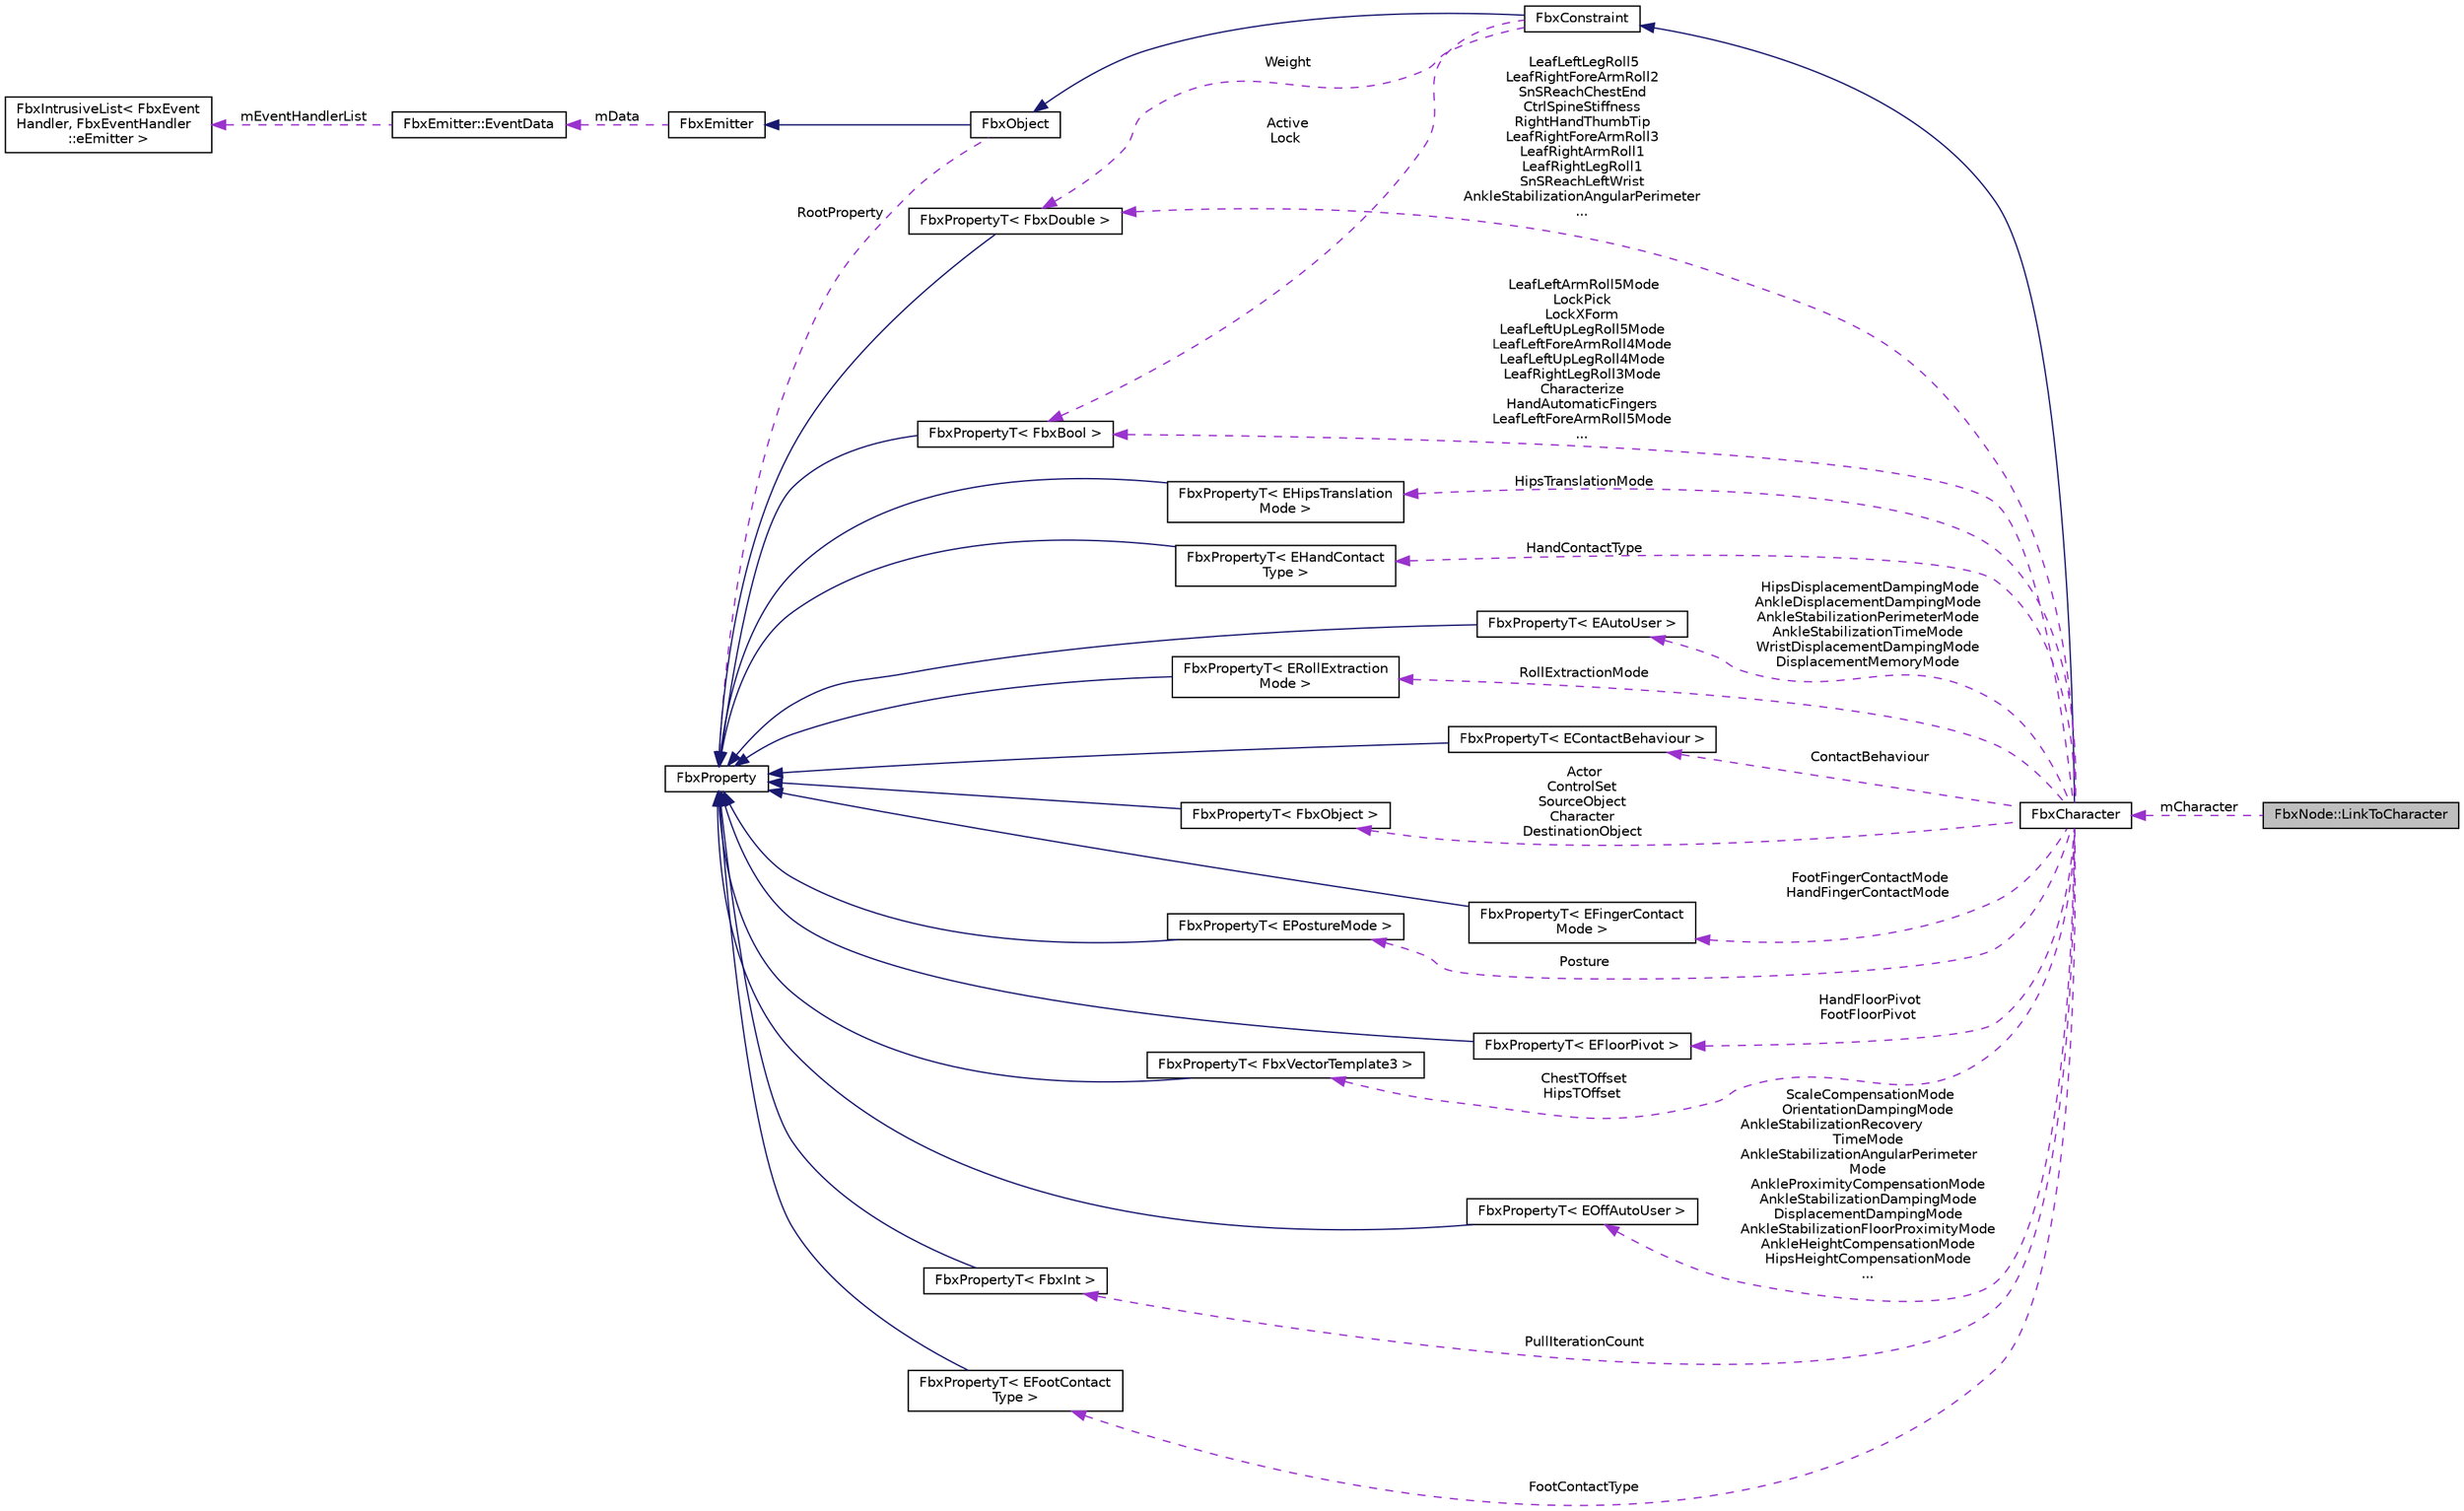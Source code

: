 digraph "FbxNode::LinkToCharacter"
{
  edge [fontname="Helvetica",fontsize="10",labelfontname="Helvetica",labelfontsize="10"];
  node [fontname="Helvetica",fontsize="10",shape=record];
  rankdir="LR";
  Node1 [label="FbxNode::LinkToCharacter",height=0.2,width=0.4,color="black", fillcolor="grey75", style="filled", fontcolor="black"];
  Node2 -> Node1 [dir="back",color="darkorchid3",fontsize="10",style="dashed",label=" mCharacter" ,fontname="Helvetica"];
  Node2 [label="FbxCharacter",height=0.2,width=0.4,color="black", fillcolor="white", style="filled",URL="$class_fbx_character.html"];
  Node3 -> Node2 [dir="back",color="midnightblue",fontsize="10",style="solid",fontname="Helvetica"];
  Node3 [label="FbxConstraint",height=0.2,width=0.4,color="black", fillcolor="white", style="filled",URL="$class_fbx_constraint.html"];
  Node4 -> Node3 [dir="back",color="midnightblue",fontsize="10",style="solid",fontname="Helvetica"];
  Node4 [label="FbxObject",height=0.2,width=0.4,color="black", fillcolor="white", style="filled",URL="$class_fbx_object.html"];
  Node5 -> Node4 [dir="back",color="midnightblue",fontsize="10",style="solid",fontname="Helvetica"];
  Node5 [label="FbxEmitter",height=0.2,width=0.4,color="black", fillcolor="white", style="filled",URL="$class_fbx_emitter.html"];
  Node6 -> Node5 [dir="back",color="darkorchid3",fontsize="10",style="dashed",label=" mData" ,fontname="Helvetica"];
  Node6 [label="FbxEmitter::EventData",height=0.2,width=0.4,color="black", fillcolor="white", style="filled",URL="$struct_fbx_emitter_1_1_event_data.html"];
  Node7 -> Node6 [dir="back",color="darkorchid3",fontsize="10",style="dashed",label=" mEventHandlerList" ,fontname="Helvetica"];
  Node7 [label="FbxIntrusiveList\< FbxEvent\lHandler, FbxEventHandler\l::eEmitter \>",height=0.2,width=0.4,color="black", fillcolor="white", style="filled",URL="$class_fbx_intrusive_list.html"];
  Node8 -> Node4 [dir="back",color="darkorchid3",fontsize="10",style="dashed",label=" RootProperty" ,fontname="Helvetica"];
  Node8 [label="FbxProperty",height=0.2,width=0.4,color="black", fillcolor="white", style="filled",URL="$class_fbx_property.html",tooltip="Class to hold user properties. "];
  Node9 -> Node3 [dir="back",color="darkorchid3",fontsize="10",style="dashed",label=" Weight" ,fontname="Helvetica"];
  Node9 [label="FbxPropertyT\< FbxDouble \>",height=0.2,width=0.4,color="black", fillcolor="white", style="filled",URL="$class_fbx_property_t.html"];
  Node8 -> Node9 [dir="back",color="midnightblue",fontsize="10",style="solid",fontname="Helvetica"];
  Node10 -> Node3 [dir="back",color="darkorchid3",fontsize="10",style="dashed",label=" Active\nLock" ,fontname="Helvetica"];
  Node10 [label="FbxPropertyT\< FbxBool \>",height=0.2,width=0.4,color="black", fillcolor="white", style="filled",URL="$class_fbx_property_t.html"];
  Node8 -> Node10 [dir="back",color="midnightblue",fontsize="10",style="solid",fontname="Helvetica"];
  Node11 -> Node2 [dir="back",color="darkorchid3",fontsize="10",style="dashed",label=" HipsTranslationMode" ,fontname="Helvetica"];
  Node11 [label="FbxPropertyT\< EHipsTranslation\lMode \>",height=0.2,width=0.4,color="black", fillcolor="white", style="filled",URL="$class_fbx_property_t.html"];
  Node8 -> Node11 [dir="back",color="midnightblue",fontsize="10",style="solid",fontname="Helvetica"];
  Node12 -> Node2 [dir="back",color="darkorchid3",fontsize="10",style="dashed",label=" HandContactType" ,fontname="Helvetica"];
  Node12 [label="FbxPropertyT\< EHandContact\lType \>",height=0.2,width=0.4,color="black", fillcolor="white", style="filled",URL="$class_fbx_property_t.html"];
  Node8 -> Node12 [dir="back",color="midnightblue",fontsize="10",style="solid",fontname="Helvetica"];
  Node13 -> Node2 [dir="back",color="darkorchid3",fontsize="10",style="dashed",label=" HipsDisplacementDampingMode\nAnkleDisplacementDampingMode\nAnkleStabilizationPerimeterMode\nAnkleStabilizationTimeMode\nWristDisplacementDampingMode\nDisplacementMemoryMode" ,fontname="Helvetica"];
  Node13 [label="FbxPropertyT\< EAutoUser \>",height=0.2,width=0.4,color="black", fillcolor="white", style="filled",URL="$class_fbx_property_t.html"];
  Node8 -> Node13 [dir="back",color="midnightblue",fontsize="10",style="solid",fontname="Helvetica"];
  Node14 -> Node2 [dir="back",color="darkorchid3",fontsize="10",style="dashed",label=" RollExtractionMode" ,fontname="Helvetica"];
  Node14 [label="FbxPropertyT\< ERollExtraction\lMode \>",height=0.2,width=0.4,color="black", fillcolor="white", style="filled",URL="$class_fbx_property_t.html"];
  Node8 -> Node14 [dir="back",color="midnightblue",fontsize="10",style="solid",fontname="Helvetica"];
  Node15 -> Node2 [dir="back",color="darkorchid3",fontsize="10",style="dashed",label=" ContactBehaviour" ,fontname="Helvetica"];
  Node15 [label="FbxPropertyT\< EContactBehaviour \>",height=0.2,width=0.4,color="black", fillcolor="white", style="filled",URL="$class_fbx_property_t.html"];
  Node8 -> Node15 [dir="back",color="midnightblue",fontsize="10",style="solid",fontname="Helvetica"];
  Node16 -> Node2 [dir="back",color="darkorchid3",fontsize="10",style="dashed",label=" Actor\nControlSet\nSourceObject\nCharacter\nDestinationObject" ,fontname="Helvetica"];
  Node16 [label="FbxPropertyT\< FbxObject \>",height=0.2,width=0.4,color="black", fillcolor="white", style="filled",URL="$class_fbx_property_t.html"];
  Node8 -> Node16 [dir="back",color="midnightblue",fontsize="10",style="solid",fontname="Helvetica"];
  Node17 -> Node2 [dir="back",color="darkorchid3",fontsize="10",style="dashed",label=" FootFingerContactMode\nHandFingerContactMode" ,fontname="Helvetica"];
  Node17 [label="FbxPropertyT\< EFingerContact\lMode \>",height=0.2,width=0.4,color="black", fillcolor="white", style="filled",URL="$class_fbx_property_t.html"];
  Node8 -> Node17 [dir="back",color="midnightblue",fontsize="10",style="solid",fontname="Helvetica"];
  Node18 -> Node2 [dir="back",color="darkorchid3",fontsize="10",style="dashed",label=" Posture" ,fontname="Helvetica"];
  Node18 [label="FbxPropertyT\< EPostureMode \>",height=0.2,width=0.4,color="black", fillcolor="white", style="filled",URL="$class_fbx_property_t.html"];
  Node8 -> Node18 [dir="back",color="midnightblue",fontsize="10",style="solid",fontname="Helvetica"];
  Node9 -> Node2 [dir="back",color="darkorchid3",fontsize="10",style="dashed",label=" LeafLeftLegRoll5\nLeafRightForeArmRoll2\nSnSReachChestEnd\nCtrlSpineStiffness\nRightHandThumbTip\nLeafRightForeArmRoll3\nLeafRightArmRoll1\nLeafRightLegRoll1\nSnSReachLeftWrist\nAnkleStabilizationAngularPerimeter\n..." ,fontname="Helvetica"];
  Node10 -> Node2 [dir="back",color="darkorchid3",fontsize="10",style="dashed",label=" LeafLeftArmRoll5Mode\nLockPick\nLockXForm\nLeafLeftUpLegRoll5Mode\nLeafLeftForeArmRoll4Mode\nLeafLeftUpLegRoll4Mode\nLeafRightLegRoll3Mode\nCharacterize\nHandAutomaticFingers\nLeafLeftForeArmRoll5Mode\n..." ,fontname="Helvetica"];
  Node19 -> Node2 [dir="back",color="darkorchid3",fontsize="10",style="dashed",label=" HandFloorPivot\nFootFloorPivot" ,fontname="Helvetica"];
  Node19 [label="FbxPropertyT\< EFloorPivot \>",height=0.2,width=0.4,color="black", fillcolor="white", style="filled",URL="$class_fbx_property_t.html"];
  Node8 -> Node19 [dir="back",color="midnightblue",fontsize="10",style="solid",fontname="Helvetica"];
  Node20 -> Node2 [dir="back",color="darkorchid3",fontsize="10",style="dashed",label=" ChestTOffset\nHipsTOffset" ,fontname="Helvetica"];
  Node20 [label="FbxPropertyT\< FbxVectorTemplate3 \>",height=0.2,width=0.4,color="black", fillcolor="white", style="filled",URL="$class_fbx_property_t.html"];
  Node8 -> Node20 [dir="back",color="midnightblue",fontsize="10",style="solid",fontname="Helvetica"];
  Node21 -> Node2 [dir="back",color="darkorchid3",fontsize="10",style="dashed",label=" ScaleCompensationMode\nOrientationDampingMode\nAnkleStabilizationRecovery\lTimeMode\nAnkleStabilizationAngularPerimeter\lMode\nAnkleProximityCompensationMode\nAnkleStabilizationDampingMode\nDisplacementDampingMode\nAnkleStabilizationFloorProximityMode\nAnkleHeightCompensationMode\nHipsHeightCompensationMode\n..." ,fontname="Helvetica"];
  Node21 [label="FbxPropertyT\< EOffAutoUser \>",height=0.2,width=0.4,color="black", fillcolor="white", style="filled",URL="$class_fbx_property_t.html"];
  Node8 -> Node21 [dir="back",color="midnightblue",fontsize="10",style="solid",fontname="Helvetica"];
  Node22 -> Node2 [dir="back",color="darkorchid3",fontsize="10",style="dashed",label=" PullIterationCount" ,fontname="Helvetica"];
  Node22 [label="FbxPropertyT\< FbxInt \>",height=0.2,width=0.4,color="black", fillcolor="white", style="filled",URL="$class_fbx_property_t.html"];
  Node8 -> Node22 [dir="back",color="midnightblue",fontsize="10",style="solid",fontname="Helvetica"];
  Node23 -> Node2 [dir="back",color="darkorchid3",fontsize="10",style="dashed",label=" FootContactType" ,fontname="Helvetica"];
  Node23 [label="FbxPropertyT\< EFootContact\lType \>",height=0.2,width=0.4,color="black", fillcolor="white", style="filled",URL="$class_fbx_property_t.html"];
  Node8 -> Node23 [dir="back",color="midnightblue",fontsize="10",style="solid",fontname="Helvetica"];
}
